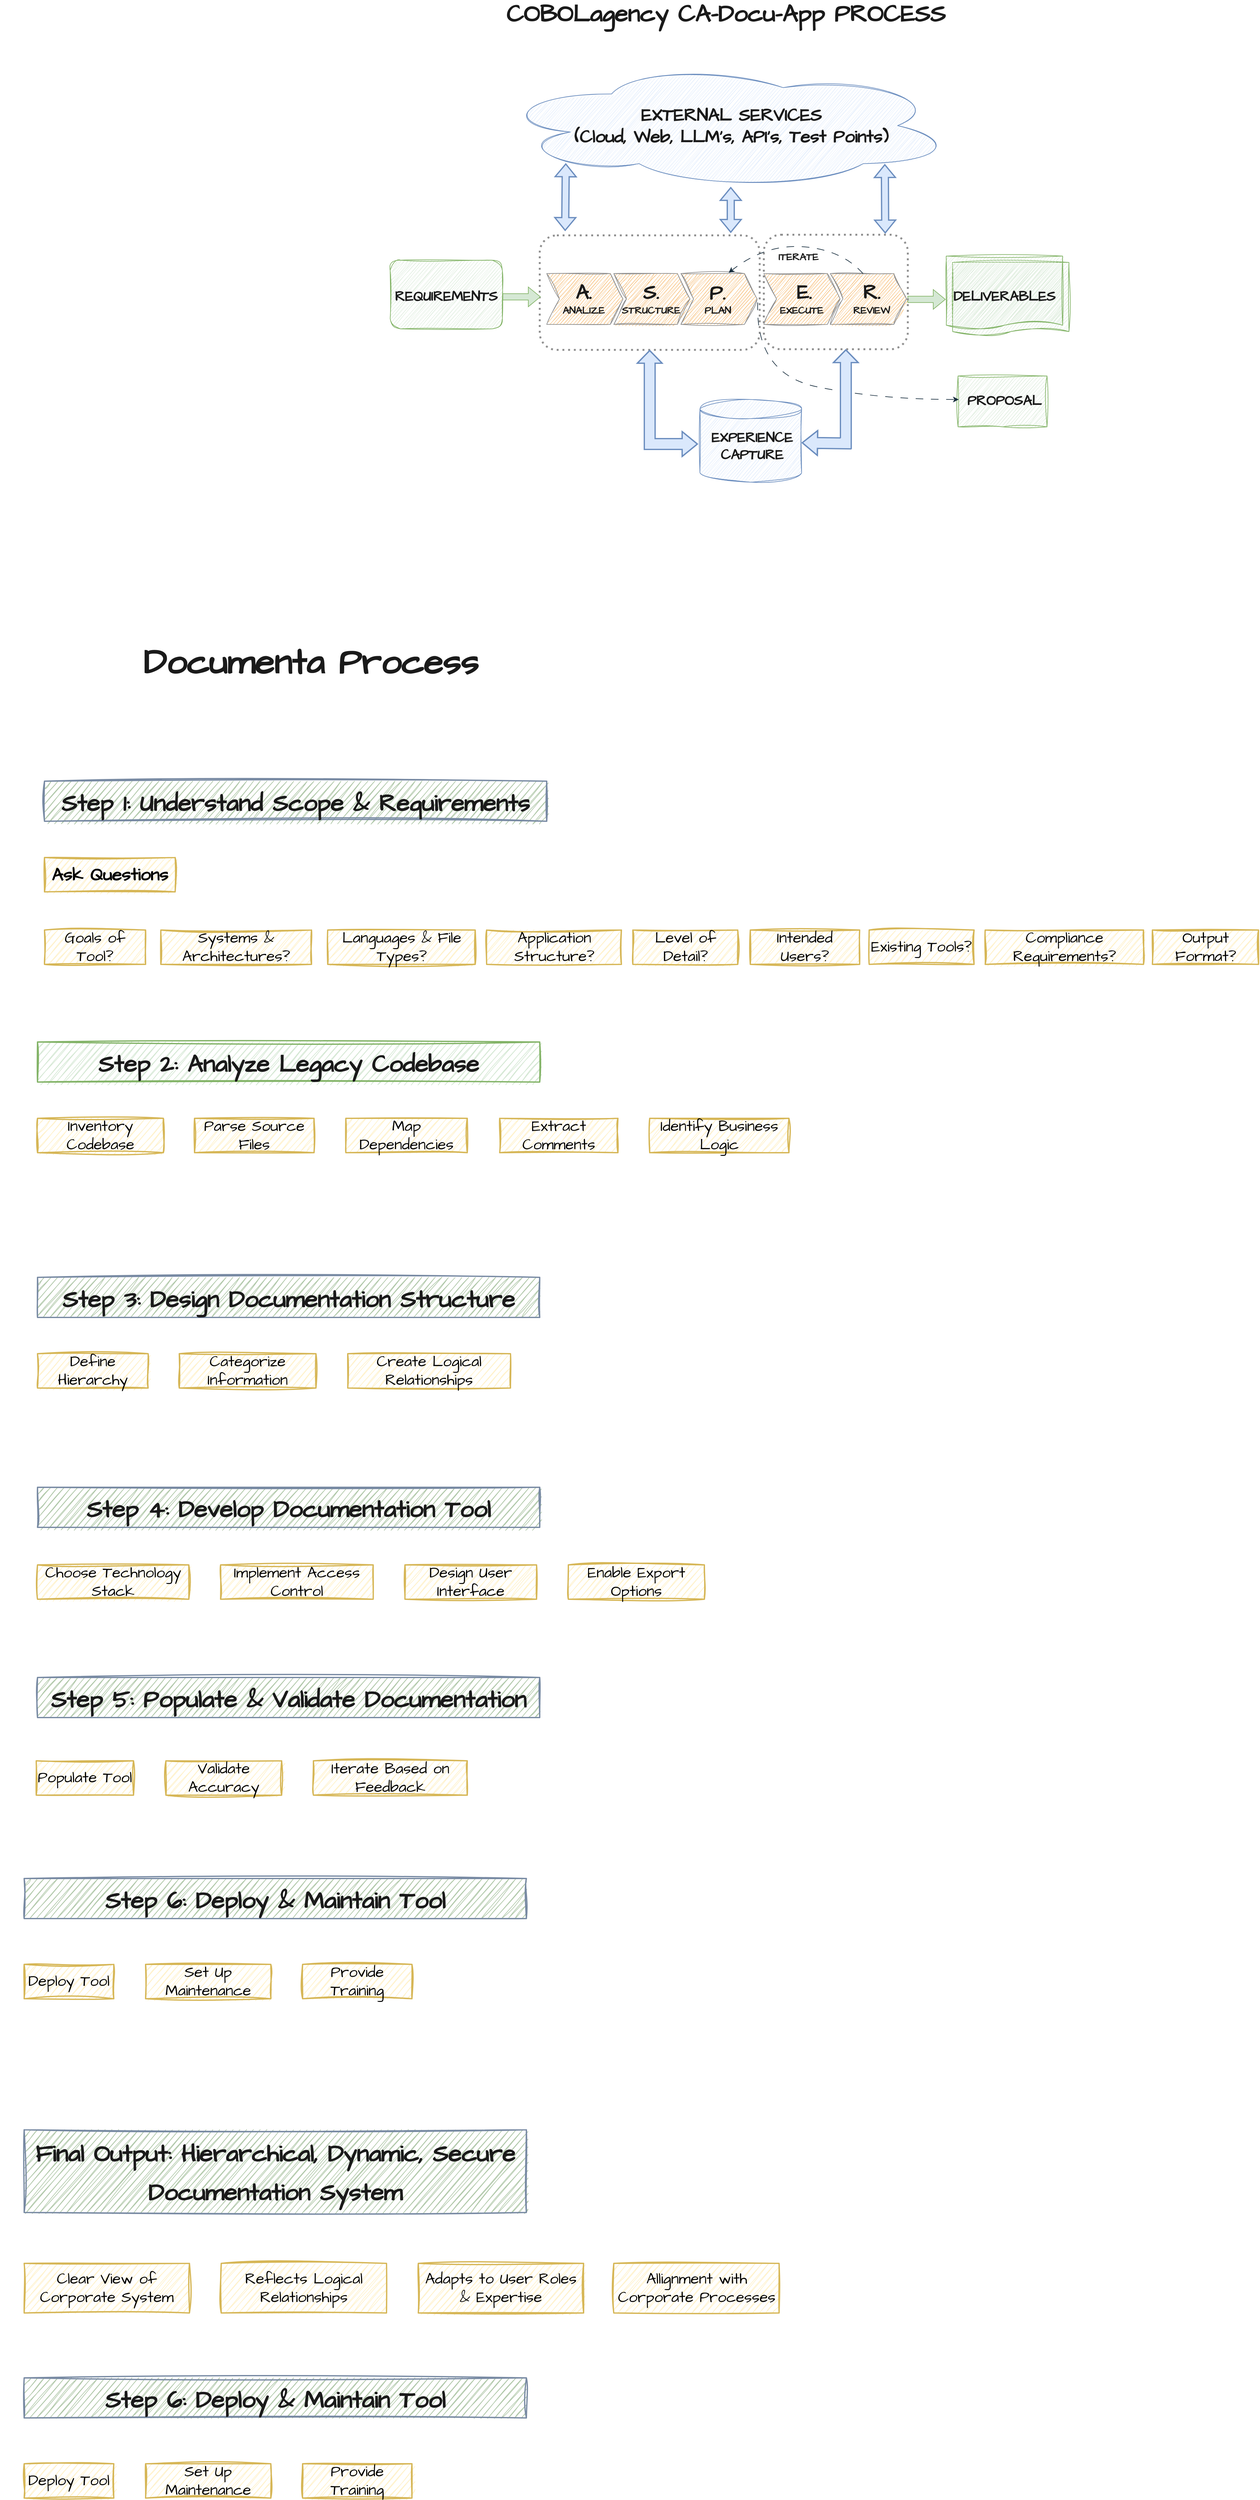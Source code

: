 <mxfile version="26.0.9">
  <diagram name="Page-1" id="4gMz28VXyQhYOVb2kIbp">
    <mxGraphModel dx="4440" dy="1936" grid="1" gridSize="10" guides="1" tooltips="1" connect="1" arrows="1" fold="1" page="1" pageScale="1" pageWidth="1100" pageHeight="850" math="0" shadow="0">
      <root>
        <mxCell id="0" />
        <mxCell id="1" parent="0" />
        <mxCell id="69B2gRSznvLA6FT3gJxz-20" value="&lt;h1&gt;&lt;br&gt;&lt;/h1&gt;" style="shape=document;whiteSpace=wrap;html=1;boundedLbl=1;size=0;labelBackgroundColor=none;fillColor=#d5e8d4;strokeColor=#82b366;sketch=1;jiggle=2;curveFitting=1;align=center;verticalAlign=middle;fontFamily=Helvetica;fontSize=12;" parent="1" vertex="1">
          <mxGeometry x="909" y="613" width="140" height="80" as="geometry" />
        </mxCell>
        <mxCell id="69B2gRSznvLA6FT3gJxz-4" value="" style="shape=step;perimeter=stepPerimeter;whiteSpace=wrap;html=1;fixedSize=1;sketch=1;jiggle=2;curveFitting=1;strokeColor=#909090;align=center;verticalAlign=middle;fontFamily=Helvetica;fontSize=12;fontColor=#1A1A1A;labelBackgroundColor=none;fillColor=#F5AB50;" parent="1" vertex="1">
          <mxGeometry x="262" y="452" width="120" height="80" as="geometry" />
        </mxCell>
        <mxCell id="69B2gRSznvLA6FT3gJxz-5" value="" style="shape=step;perimeter=stepPerimeter;whiteSpace=wrap;html=1;fixedSize=1;sketch=1;jiggle=2;curveFitting=1;strokeColor=#909090;align=center;verticalAlign=middle;fontFamily=Helvetica;fontSize=12;fontColor=#1A1A1A;labelBackgroundColor=none;fillColor=#F5AB50;" parent="1" vertex="1">
          <mxGeometry x="367.5" y="452" width="120" height="80" as="geometry" />
        </mxCell>
        <mxCell id="69B2gRSznvLA6FT3gJxz-6" value="" style="shape=step;perimeter=stepPerimeter;whiteSpace=wrap;html=1;fixedSize=1;sketch=1;jiggle=2;curveFitting=1;strokeColor=#909090;align=center;verticalAlign=middle;fontFamily=Helvetica;fontSize=12;fontColor=#1A1A1A;labelBackgroundColor=none;fillColor=#F5AB50;" parent="1" vertex="1">
          <mxGeometry x="603.5" y="452" width="120" height="80" as="geometry" />
        </mxCell>
        <mxCell id="69B2gRSznvLA6FT3gJxz-7" value="" style="shape=step;perimeter=stepPerimeter;whiteSpace=wrap;html=1;fixedSize=1;sketch=1;jiggle=2;curveFitting=1;strokeColor=#909090;align=center;verticalAlign=middle;fontFamily=Helvetica;fontSize=12;fontColor=#1A1A1A;labelBackgroundColor=none;fillColor=#F5AB50;" parent="1" vertex="1">
          <mxGeometry x="473" y="452" width="120" height="80" as="geometry" />
        </mxCell>
        <mxCell id="69B2gRSznvLA6FT3gJxz-8" value="" style="shape=step;perimeter=stepPerimeter;whiteSpace=wrap;html=1;fixedSize=1;sketch=1;jiggle=2;curveFitting=1;strokeColor=#909090;align=center;verticalAlign=middle;fontFamily=Helvetica;fontSize=12;fontColor=#1A1A1A;labelBackgroundColor=none;fillColor=#F5AB50;" parent="1" vertex="1">
          <mxGeometry x="708" y="452" width="120" height="80" as="geometry" />
        </mxCell>
        <mxCell id="69B2gRSznvLA6FT3gJxz-1" value="" style="rounded=1;whiteSpace=wrap;html=1;sketch=1;jiggle=2;curveFitting=1;strokeColor=#82b366;align=center;verticalAlign=middle;fontFamily=Helvetica;fontSize=12;labelBackgroundColor=none;fillColor=#d5e8d4;" parent="1" vertex="1">
          <mxGeometry x="15.75" y="431" width="176.5" height="108" as="geometry" />
        </mxCell>
        <mxCell id="69B2gRSznvLA6FT3gJxz-2" value="" style="shape=cylinder3;whiteSpace=wrap;html=1;boundedLbl=1;backgroundOutline=1;size=15;strokeColor=#6c8ebf;align=center;verticalAlign=middle;fontFamily=Helvetica;fontSize=12;labelBackgroundColor=none;fillColor=#dae8fc;sketch=1;curveFitting=1;jiggle=2;" parent="1" vertex="1">
          <mxGeometry x="503" y="650" width="160" height="130" as="geometry" />
        </mxCell>
        <mxCell id="PB7MgOYjxUeBE9ouH02R-7" value="&lt;h1&gt;&lt;br&gt;&lt;/h1&gt;" style="shape=document;whiteSpace=wrap;html=1;boundedLbl=1;size=0.109;labelBackgroundColor=none;fillColor=#d5e8d4;strokeColor=#82b366;sketch=1;jiggle=2;curveFitting=1;align=center;verticalAlign=middle;fontFamily=Helvetica;fontSize=12;" parent="1" vertex="1">
          <mxGeometry x="900.5" y="434.5" width="183" height="115" as="geometry" />
        </mxCell>
        <mxCell id="I46w1pYErF1tp79w03PN-21" value="" style="rounded=1;whiteSpace=wrap;html=1;strokeWidth=3;dashed=1;dashPattern=1 2;glass=1;labelBackgroundColor=none;fillColor=none;strokeColor=#909090;fontColor=#1A1A1A;" parent="1" vertex="1">
          <mxGeometry x="251" y="392" width="346" height="180" as="geometry" />
        </mxCell>
        <mxCell id="I46w1pYErF1tp79w03PN-8" value="&lt;h1&gt;&lt;br&gt;&lt;/h1&gt;" style="shape=document;whiteSpace=wrap;html=1;boundedLbl=1;size=0.109;labelBackgroundColor=none;fillColor=#d5e8d4;strokeColor=#82b366;sketch=1;jiggle=2;curveFitting=1;align=center;verticalAlign=middle;fontFamily=Helvetica;fontSize=12;" parent="1" vertex="1">
          <mxGeometry x="890.5" y="424.5" width="183" height="115" as="geometry" />
        </mxCell>
        <mxCell id="I46w1pYErF1tp79w03PN-9" value="&lt;h1&gt;&lt;br&gt;&lt;/h1&gt;" style="ellipse;shape=cloud;whiteSpace=wrap;html=1;align=center;labelBackgroundColor=none;fillColor=#dae8fc;strokeColor=#6c8ebf;sketch=1;curveFitting=1;jiggle=2;fillStyle=hachure;" parent="1" vertex="1">
          <mxGeometry x="184" y="120" width="720" height="199" as="geometry" />
        </mxCell>
        <mxCell id="I46w1pYErF1tp79w03PN-22" value="" style="shape=flexArrow;endArrow=classic;startArrow=classic;html=1;rounded=0;labelBackgroundColor=none;fontColor=default;fillStyle=solid;strokeColor=#6c8ebf;entryX=0.15;entryY=0.798;entryDx=0;entryDy=0;entryPerimeter=0;strokeWidth=2;fillColor=#dae8fc;" parent="1" target="I46w1pYErF1tp79w03PN-9" edge="1">
          <mxGeometry width="100" height="100" relative="1" as="geometry">
            <mxPoint x="291" y="385" as="sourcePoint" />
            <mxPoint x="296.5" y="313" as="targetPoint" />
          </mxGeometry>
        </mxCell>
        <mxCell id="I46w1pYErF1tp79w03PN-23" value="" style="shape=flexArrow;endArrow=classic;startArrow=classic;html=1;rounded=0;labelBackgroundColor=none;fontColor=default;fillStyle=solid;strokeColor=#6c8ebf;entryX=0.847;entryY=0.804;entryDx=0;entryDy=0;entryPerimeter=0;strokeWidth=2;fillColor=#dae8fc;" parent="1" target="I46w1pYErF1tp79w03PN-9" edge="1">
          <mxGeometry width="100" height="100" relative="1" as="geometry">
            <mxPoint x="794.5" y="389" as="sourcePoint" />
            <mxPoint x="794.5" y="317" as="targetPoint" />
          </mxGeometry>
        </mxCell>
        <mxCell id="I46w1pYErF1tp79w03PN-24" value="" style="shape=flexArrow;endArrow=classic;startArrow=classic;html=1;rounded=0;labelBackgroundColor=none;fontColor=default;fillStyle=solid;strokeColor=#6c8ebf;strokeWidth=2;fillColor=#dae8fc;" parent="1" edge="1">
          <mxGeometry width="100" height="100" relative="1" as="geometry">
            <mxPoint x="551.5" y="388" as="sourcePoint" />
            <mxPoint x="551.5" y="316" as="targetPoint" />
          </mxGeometry>
        </mxCell>
        <mxCell id="I46w1pYErF1tp79w03PN-28" value="" style="curved=1;endArrow=classic;html=1;rounded=0;hachureGap=4;fontFamily=Architects Daughter;fontSource=https%3A%2F%2Ffonts.googleapis.com%2Fcss%3Ffamily%3DArchitects%2BDaughter;entryX=0.572;entryY=-0.014;entryDx=0;entryDy=0;entryPerimeter=0;dashed=1;dashPattern=12 12;labelBackgroundColor=none;fontColor=default;strokeColor=#182E3E;" parent="1" edge="1">
          <mxGeometry width="50" height="50" relative="1" as="geometry">
            <mxPoint x="759.5" y="452" as="sourcePoint" />
            <mxPoint x="548.14" y="450.88" as="targetPoint" />
            <Array as="points">
              <mxPoint x="726.5" y="415" />
              <mxPoint x="606.5" y="405" />
            </Array>
          </mxGeometry>
        </mxCell>
        <mxCell id="I46w1pYErF1tp79w03PN-29" value="&lt;b&gt;&lt;font style=&quot;font-size: 16px;&quot;&gt;ITERATE&lt;/font&gt;&lt;/b&gt;" style="text;html=1;align=center;verticalAlign=middle;whiteSpace=wrap;rounded=0;fontFamily=Architects Daughter;fontSource=https%3A%2F%2Ffonts.googleapis.com%2Fcss%3Ffamily%3DArchitects%2BDaughter;labelBackgroundColor=none;fontColor=#1A1A1A;" parent="1" vertex="1">
          <mxGeometry x="627.5" y="411" width="60" height="30" as="geometry" />
        </mxCell>
        <mxCell id="I46w1pYErF1tp79w03PN-30" value="&lt;div style=&quot;font-size: 28px;&quot;&gt;&lt;font style=&quot;font-size: 28px;&quot;&gt;&lt;b style=&quot;&quot;&gt;EXTERNAL SERVICES&lt;/b&gt;&lt;/font&gt;&lt;/div&gt;&lt;div style=&quot;font-size: 28px;&quot;&gt;&lt;font style=&quot;font-size: 28px;&quot;&gt;&lt;b style=&quot;&quot;&gt;(Cloud, Web, LLM&#39;s, API&#39;s, Test Points)&lt;/b&gt;&lt;/font&gt;&lt;/div&gt;" style="text;html=1;align=center;verticalAlign=middle;whiteSpace=wrap;rounded=0;fontFamily=Architects Daughter;fontSource=https%3A%2F%2Ffonts.googleapis.com%2Fcss%3Ffamily%3DArchitects%2BDaughter;labelBackgroundColor=none;fontColor=#1A1A1A;" parent="1" vertex="1">
          <mxGeometry x="294" y="204.5" width="516.5" height="30" as="geometry" />
        </mxCell>
        <mxCell id="I46w1pYErF1tp79w03PN-31" value="&lt;div style=&quot;&quot;&gt;&lt;div style=&quot;&quot;&gt;&lt;b style=&quot;&quot;&gt;&lt;font style=&quot;font-size: 38px;&quot;&gt;COBOLagency CA-Docu-App PROCESS&lt;/font&gt;&lt;/b&gt;&lt;/div&gt;&lt;/div&gt;" style="text;html=1;align=center;verticalAlign=middle;whiteSpace=wrap;rounded=0;fontFamily=Architects Daughter;fontSource=https%3A%2F%2Ffonts.googleapis.com%2Fcss%3Ffamily%3DArchitects%2BDaughter;labelBackgroundColor=none;fontColor=#1A1A1A;" parent="1" vertex="1">
          <mxGeometry x="114" y="30" width="860" height="30" as="geometry" />
        </mxCell>
        <mxCell id="I46w1pYErF1tp79w03PN-32" value="&lt;div style=&quot;&quot;&gt;&lt;span style=&quot;font-size: 22px;&quot;&gt;&lt;b&gt;EXPERIENCE&lt;br&gt;CAPTURE&lt;/b&gt;&lt;/span&gt;&lt;br&gt;&lt;/div&gt;" style="text;html=1;align=center;verticalAlign=middle;whiteSpace=wrap;rounded=0;fontFamily=Architects Daughter;fontSource=https%3A%2F%2Ffonts.googleapis.com%2Fcss%3Ffamily%3DArchitects%2BDaughter;labelBackgroundColor=none;fontColor=#1A1A1A;" parent="1" vertex="1">
          <mxGeometry x="485" y="693.5" width="200" height="60" as="geometry" />
        </mxCell>
        <mxCell id="I46w1pYErF1tp79w03PN-33" value="&lt;div style=&quot;&quot;&gt;&lt;span style=&quot;font-size: 22px;&quot;&gt;&lt;b&gt;REQUIREMENTS&lt;/b&gt;&lt;/span&gt;&lt;br&gt;&lt;/div&gt;" style="text;html=1;align=center;verticalAlign=middle;whiteSpace=wrap;rounded=0;fontFamily=Architects Daughter;fontSource=https%3A%2F%2Ffonts.googleapis.com%2Fcss%3Ffamily%3DArchitects%2BDaughter;labelBackgroundColor=none;fontColor=#1A1A1A;" parent="1" vertex="1">
          <mxGeometry x="4" y="459" width="200" height="60" as="geometry" />
        </mxCell>
        <mxCell id="I46w1pYErF1tp79w03PN-35" value="&lt;div style=&quot;&quot;&gt;&lt;b style=&quot;&quot;&gt;&lt;font style=&quot;font-size: 32px;&quot;&gt;A.&lt;/font&gt;&lt;/b&gt;&lt;br&gt;&lt;/div&gt;" style="text;html=1;align=center;verticalAlign=middle;whiteSpace=wrap;rounded=0;fontFamily=Architects Daughter;fontSource=https%3A%2F%2Ffonts.googleapis.com%2Fcss%3Ffamily%3DArchitects%2BDaughter;labelBackgroundColor=none;fontColor=#1A1A1A;" parent="1" vertex="1">
          <mxGeometry x="304.5" y="453" width="30" height="60" as="geometry" />
        </mxCell>
        <mxCell id="I46w1pYErF1tp79w03PN-37" value="&lt;div style=&quot;&quot;&gt;&lt;b style=&quot;&quot;&gt;&lt;font style=&quot;font-size: 32px;&quot;&gt;S.&lt;/font&gt;&lt;/b&gt;&lt;br&gt;&lt;/div&gt;" style="text;html=1;align=center;verticalAlign=middle;whiteSpace=wrap;rounded=0;fontFamily=Architects Daughter;fontSource=https%3A%2F%2Ffonts.googleapis.com%2Fcss%3Ffamily%3DArchitects%2BDaughter;labelBackgroundColor=none;fontColor=#1A1A1A;" parent="1" vertex="1">
          <mxGeometry x="410.5" y="453" width="30" height="60" as="geometry" />
        </mxCell>
        <mxCell id="I46w1pYErF1tp79w03PN-38" value="&lt;div style=&quot;&quot;&gt;&lt;b style=&quot;&quot;&gt;&lt;font style=&quot;font-size: 32px;&quot;&gt;P.&lt;/font&gt;&lt;/b&gt;&lt;br&gt;&lt;/div&gt;" style="text;html=1;align=center;verticalAlign=middle;whiteSpace=wrap;rounded=0;fontFamily=Architects Daughter;fontSource=https%3A%2F%2Ffonts.googleapis.com%2Fcss%3Ffamily%3DArchitects%2BDaughter;labelBackgroundColor=none;fontColor=#1A1A1A;" parent="1" vertex="1">
          <mxGeometry x="515" y="453" width="30.5" height="61" as="geometry" />
        </mxCell>
        <mxCell id="I46w1pYErF1tp79w03PN-39" value="&lt;div style=&quot;&quot;&gt;&lt;b style=&quot;&quot;&gt;&lt;font style=&quot;font-size: 32px;&quot;&gt;E.&lt;/font&gt;&lt;/b&gt;&lt;br&gt;&lt;/div&gt;" style="text;html=1;align=center;verticalAlign=middle;whiteSpace=wrap;rounded=0;fontFamily=Architects Daughter;fontSource=https%3A%2F%2Ffonts.googleapis.com%2Fcss%3Ffamily%3DArchitects%2BDaughter;labelBackgroundColor=none;fontColor=#1A1A1A;" parent="1" vertex="1">
          <mxGeometry x="651.5" y="453" width="30" height="60" as="geometry" />
        </mxCell>
        <mxCell id="I46w1pYErF1tp79w03PN-40" value="&lt;div style=&quot;&quot;&gt;&lt;b style=&quot;&quot;&gt;&lt;font style=&quot;font-size: 32px;&quot;&gt;R.&lt;/font&gt;&lt;/b&gt;&lt;br&gt;&lt;/div&gt;" style="text;html=1;align=center;verticalAlign=middle;whiteSpace=wrap;rounded=0;fontFamily=Architects Daughter;fontSource=https%3A%2F%2Ffonts.googleapis.com%2Fcss%3Ffamily%3DArchitects%2BDaughter;labelBackgroundColor=none;fontColor=#1A1A1A;" parent="1" vertex="1">
          <mxGeometry x="757.5" y="453" width="30" height="60" as="geometry" />
        </mxCell>
        <mxCell id="I46w1pYErF1tp79w03PN-41" value="&lt;b&gt;&lt;font style=&quot;font-size: 16px;&quot;&gt;ANALIZE&lt;/font&gt;&lt;/b&gt;" style="text;html=1;align=center;verticalAlign=middle;whiteSpace=wrap;rounded=0;fontFamily=Architects Daughter;fontSource=https%3A%2F%2Ffonts.googleapis.com%2Fcss%3Ffamily%3DArchitects%2BDaughter;fontSize=14;labelBackgroundColor=none;fontColor=#1A1A1A;" parent="1" vertex="1">
          <mxGeometry x="289.5" y="495" width="60" height="30" as="geometry" />
        </mxCell>
        <mxCell id="I46w1pYErF1tp79w03PN-42" value="&lt;b&gt;&lt;font style=&quot;font-size: 16px;&quot;&gt;STRUCTURE&lt;/font&gt;&lt;/b&gt;" style="text;html=1;align=center;verticalAlign=middle;whiteSpace=wrap;rounded=0;fontFamily=Architects Daughter;fontSource=https%3A%2F%2Ffonts.googleapis.com%2Fcss%3Ffamily%3DArchitects%2BDaughter;fontSize=14;labelBackgroundColor=none;fontColor=#1A1A1A;" parent="1" vertex="1">
          <mxGeometry x="395.5" y="495" width="60" height="30" as="geometry" />
        </mxCell>
        <mxCell id="I46w1pYErF1tp79w03PN-43" value="&lt;b&gt;&lt;font style=&quot;font-size: 16px;&quot;&gt;EXECUTE&lt;/font&gt;&lt;/b&gt;" style="text;html=1;align=center;verticalAlign=middle;whiteSpace=wrap;rounded=0;fontFamily=Architects Daughter;fontSource=https%3A%2F%2Ffonts.googleapis.com%2Fcss%3Ffamily%3DArchitects%2BDaughter;fontSize=14;labelBackgroundColor=none;fontColor=#1A1A1A;" parent="1" vertex="1">
          <mxGeometry x="632.5" y="495" width="60" height="30" as="geometry" />
        </mxCell>
        <mxCell id="I46w1pYErF1tp79w03PN-44" value="&lt;b&gt;&lt;font style=&quot;font-size: 16px;&quot;&gt;PLAN&lt;/font&gt;&lt;/b&gt;" style="text;html=1;align=center;verticalAlign=middle;whiteSpace=wrap;rounded=0;fontFamily=Architects Daughter;fontSource=https%3A%2F%2Ffonts.googleapis.com%2Fcss%3Ffamily%3DArchitects%2BDaughter;fontSize=14;labelBackgroundColor=none;fontColor=#1A1A1A;" parent="1" vertex="1">
          <mxGeometry x="500.5" y="495" width="60" height="30" as="geometry" />
        </mxCell>
        <mxCell id="I46w1pYErF1tp79w03PN-45" value="&lt;b&gt;&lt;font style=&quot;font-size: 16px;&quot;&gt;REVIEW&lt;/font&gt;&lt;/b&gt;" style="text;html=1;align=center;verticalAlign=middle;whiteSpace=wrap;rounded=0;fontFamily=Architects Daughter;fontSource=https%3A%2F%2Ffonts.googleapis.com%2Fcss%3Ffamily%3DArchitects%2BDaughter;fontSize=14;labelBackgroundColor=none;fontColor=#1A1A1A;" parent="1" vertex="1">
          <mxGeometry x="742.5" y="495" width="60" height="30" as="geometry" />
        </mxCell>
        <mxCell id="PB7MgOYjxUeBE9ouH02R-3" value="" style="shape=flexArrow;endArrow=classic;html=1;rounded=0;hachureGap=4;fontFamily=Architects Daughter;fontSource=https%3A%2F%2Ffonts.googleapis.com%2Fcss%3Ffamily%3DArchitects%2BDaughter;labelBackgroundColor=none;fontColor=default;fillStyle=solid;strokeColor=#82b366;fillColor=#d5e8d4;" parent="1" edge="1">
          <mxGeometry width="50" height="50" relative="1" as="geometry">
            <mxPoint x="829.5" y="492.66" as="sourcePoint" />
            <mxPoint x="889.5" y="492.66" as="targetPoint" />
          </mxGeometry>
        </mxCell>
        <mxCell id="PB7MgOYjxUeBE9ouH02R-6" value="" style="shape=flexArrow;endArrow=classic;html=1;rounded=0;hachureGap=4;fontFamily=Architects Daughter;fontSource=https%3A%2F%2Ffonts.googleapis.com%2Fcss%3Ffamily%3DArchitects%2BDaughter;labelBackgroundColor=none;fontColor=default;fillStyle=solid;strokeColor=#82b366;fillColor=#d5e8d4;" parent="1" edge="1">
          <mxGeometry width="50" height="50" relative="1" as="geometry">
            <mxPoint x="192.5" y="488.66" as="sourcePoint" />
            <mxPoint x="252.5" y="488.66" as="targetPoint" />
          </mxGeometry>
        </mxCell>
        <mxCell id="I46w1pYErF1tp79w03PN-34" value="&lt;div style=&quot;&quot;&gt;&lt;span style=&quot;font-size: 22px;&quot;&gt;&lt;b&gt;DELIVERABLES&lt;/b&gt;&lt;/span&gt;&lt;br&gt;&lt;/div&gt;" style="text;html=1;align=center;verticalAlign=middle;whiteSpace=wrap;rounded=0;fontFamily=Architects Daughter;fontSource=https%3A%2F%2Ffonts.googleapis.com%2Fcss%3Ffamily%3DArchitects%2BDaughter;labelBackgroundColor=none;fontColor=#1A1A1A;" parent="1" vertex="1">
          <mxGeometry x="881.5" y="459" width="200" height="60" as="geometry" />
        </mxCell>
        <mxCell id="69B2gRSznvLA6FT3gJxz-19" value="&lt;div style=&quot;&quot;&gt;&lt;span style=&quot;font-size: 22px;&quot;&gt;&lt;b&gt;PROPOSAL&lt;/b&gt;&lt;/span&gt;&lt;br&gt;&lt;/div&gt;" style="text;html=1;align=center;verticalAlign=middle;whiteSpace=wrap;rounded=0;fontFamily=Architects Daughter;fontSource=https%3A%2F%2Ffonts.googleapis.com%2Fcss%3Ffamily%3DArchitects%2BDaughter;labelBackgroundColor=none;fontColor=#1A1A1A;" parent="1" vertex="1">
          <mxGeometry x="881.5" y="623" width="200" height="60" as="geometry" />
        </mxCell>
        <mxCell id="69B2gRSznvLA6FT3gJxz-21" value="" style="curved=1;endArrow=classic;html=1;rounded=0;strokeColor=#182E3E;fontFamily=Helvetica;fontSize=12;fontColor=#1A1A1A;labelBackgroundColor=none;exitX=0.991;exitY=0.586;exitDx=0;exitDy=0;exitPerimeter=0;entryX=0.143;entryY=0.45;entryDx=0;entryDy=0;entryPerimeter=0;dashed=1;dashPattern=12 12;" parent="1" source="I46w1pYErF1tp79w03PN-21" target="69B2gRSznvLA6FT3gJxz-19" edge="1">
          <mxGeometry width="50" height="50" relative="1" as="geometry">
            <mxPoint x="859" y="730" as="sourcePoint" />
            <mxPoint x="900" y="680" as="targetPoint" />
            <Array as="points">
              <mxPoint x="590" y="610" />
              <mxPoint x="784" y="650" />
            </Array>
          </mxGeometry>
        </mxCell>
        <mxCell id="69B2gRSznvLA6FT3gJxz-22" value="" style="rounded=1;whiteSpace=wrap;html=1;strokeWidth=3;dashed=1;dashPattern=1 2;glass=1;labelBackgroundColor=none;fillColor=none;strokeColor=#909090;fontColor=#1A1A1A;" parent="1" vertex="1">
          <mxGeometry x="603.5" y="391" width="226.5" height="180" as="geometry" />
        </mxCell>
        <mxCell id="69B2gRSznvLA6FT3gJxz-26" value="" style="shape=flexArrow;endArrow=classic;startArrow=classic;html=1;rounded=0;strokeColor=#6c8ebf;fontFamily=Helvetica;fontSize=12;fontColor=#1A1A1A;labelBackgroundColor=none;entryX=0.5;entryY=1;entryDx=0;entryDy=0;width=16;startSize=7.326;strokeWidth=2;fillColor=#dae8fc;" parent="1" target="I46w1pYErF1tp79w03PN-21" edge="1">
          <mxGeometry width="100" height="100" relative="1" as="geometry">
            <mxPoint x="500" y="720" as="sourcePoint" />
            <mxPoint x="440.5" y="608.41" as="targetPoint" />
            <Array as="points">
              <mxPoint x="424" y="720" />
            </Array>
          </mxGeometry>
        </mxCell>
        <mxCell id="69B2gRSznvLA6FT3gJxz-27" value="" style="shape=flexArrow;endArrow=classic;startArrow=classic;html=1;rounded=0;strokeColor=#6c8ebf;fontFamily=Helvetica;fontSize=12;fontColor=#1A1A1A;labelBackgroundColor=none;entryX=0.5;entryY=1;entryDx=0;entryDy=0;width=16;startSize=7.326;strokeWidth=2;fillColor=#dae8fc;" parent="1" edge="1">
          <mxGeometry width="100" height="100" relative="1" as="geometry">
            <mxPoint x="663" y="718" as="sourcePoint" />
            <mxPoint x="732.5" y="571" as="targetPoint" />
            <Array as="points">
              <mxPoint x="732.5" y="719" />
            </Array>
          </mxGeometry>
        </mxCell>
        <mxCell id="IQ6ZXslncZgpIOV0eOxL-2" value="&lt;h1 style=&quot;color: rgb(26, 26, 26);&quot;&gt;&lt;font face=&quot;Architects Daughter&quot; color=&quot;#1a1a1a&quot;&gt;&lt;span style=&quot;font-size: 38px;&quot;&gt;Step 1: Understand Scope &amp;amp; Requirements&lt;/span&gt;&lt;/font&gt;&lt;br&gt;&lt;/h1&gt;" style="rounded=0;whiteSpace=wrap;arcSize=50;strokeWidth=2;sketch=1;curveFitting=1;jiggle=2;fillColor=#B2C9AB;strokeColor=#788AA3;labelBackgroundColor=none;fontColor=#46495D;fontSize=24;html=1;" parent="1" vertex="1">
          <mxGeometry x="-528" y="1250" width="790" height="63" as="geometry" />
        </mxCell>
        <mxCell id="IQ6ZXslncZgpIOV0eOxL-14" value="Inventory Codebase" style="whiteSpace=wrap;strokeWidth=2;rounded=0;labelBackgroundColor=none;sketch=1;curveFitting=1;jiggle=2;fillColor=#fff2cc;strokeColor=#d6b656;fontSize=24;fontFamily=Architects Daughter;fontSource=https%3A%2F%2Ffonts.googleapis.com%2Fcss%3Ffamily%3DArchitects%2BDaughter;" parent="1" vertex="1">
          <mxGeometry x="-539" y="1780" width="198" height="54" as="geometry" />
        </mxCell>
        <mxCell id="IQ6ZXslncZgpIOV0eOxL-15" value="Parse Source Files" style="whiteSpace=wrap;strokeWidth=2;rounded=0;labelBackgroundColor=none;sketch=1;curveFitting=1;jiggle=2;fillColor=#fff2cc;strokeColor=#d6b656;fontSize=24;fontFamily=Architects Daughter;fontSource=https%3A%2F%2Ffonts.googleapis.com%2Fcss%3Ffamily%3DArchitects%2BDaughter;" parent="1" vertex="1">
          <mxGeometry x="-292" y="1780" width="188" height="54" as="geometry" />
        </mxCell>
        <mxCell id="IQ6ZXslncZgpIOV0eOxL-16" value="Map Dependencies" style="whiteSpace=wrap;strokeWidth=2;rounded=0;labelBackgroundColor=none;sketch=1;curveFitting=1;jiggle=2;fillColor=#fff2cc;strokeColor=#d6b656;fontSize=24;fontFamily=Architects Daughter;fontSource=https%3A%2F%2Ffonts.googleapis.com%2Fcss%3Ffamily%3DArchitects%2BDaughter;" parent="1" vertex="1">
          <mxGeometry x="-54" y="1780" width="191" height="54" as="geometry" />
        </mxCell>
        <mxCell id="IQ6ZXslncZgpIOV0eOxL-17" value="Extract Comments" style="whiteSpace=wrap;strokeWidth=2;rounded=0;labelBackgroundColor=none;sketch=1;curveFitting=1;jiggle=2;fillColor=#fff2cc;strokeColor=#d6b656;fontSize=24;fontFamily=Architects Daughter;fontSource=https%3A%2F%2Ffonts.googleapis.com%2Fcss%3Ffamily%3DArchitects%2BDaughter;" parent="1" vertex="1">
          <mxGeometry x="188" y="1780" width="186" height="54" as="geometry" />
        </mxCell>
        <mxCell id="IQ6ZXslncZgpIOV0eOxL-18" value="Identify Business Logic" style="whiteSpace=wrap;strokeWidth=2;rounded=0;labelBackgroundColor=none;sketch=1;curveFitting=1;jiggle=2;fillColor=#fff2cc;strokeColor=#d6b656;fontSize=24;fontFamily=Architects Daughter;fontSource=https%3A%2F%2Ffonts.googleapis.com%2Fcss%3Ffamily%3DArchitects%2BDaughter;" parent="1" vertex="1">
          <mxGeometry x="424" y="1780" width="219" height="54" as="geometry" />
        </mxCell>
        <mxCell id="IQ6ZXslncZgpIOV0eOxL-19" value="Define Hierarchy" style="whiteSpace=wrap;strokeWidth=2;rounded=0;labelBackgroundColor=none;sketch=1;curveFitting=1;jiggle=2;fillColor=#fff2cc;strokeColor=#d6b656;fontSize=24;fontFamily=Architects Daughter;fontSource=https%3A%2F%2Ffonts.googleapis.com%2Fcss%3Ffamily%3DArchitects%2BDaughter;" parent="1" vertex="1">
          <mxGeometry x="-539" y="2150" width="174" height="54" as="geometry" />
        </mxCell>
        <mxCell id="IQ6ZXslncZgpIOV0eOxL-20" value="Categorize Information" style="whiteSpace=wrap;strokeWidth=2;rounded=0;labelBackgroundColor=none;sketch=1;curveFitting=1;jiggle=2;fillColor=#fff2cc;strokeColor=#d6b656;fontSize=24;fontFamily=Architects Daughter;fontSource=https%3A%2F%2Ffonts.googleapis.com%2Fcss%3Ffamily%3DArchitects%2BDaughter;" parent="1" vertex="1">
          <mxGeometry x="-316" y="2150" width="215" height="54" as="geometry" />
        </mxCell>
        <mxCell id="IQ6ZXslncZgpIOV0eOxL-21" value="Create Logical Relationships" style="whiteSpace=wrap;strokeWidth=2;rounded=0;labelBackgroundColor=none;sketch=1;curveFitting=1;jiggle=2;fillColor=#fff2cc;strokeColor=#d6b656;fontSize=24;fontFamily=Architects Daughter;fontSource=https%3A%2F%2Ffonts.googleapis.com%2Fcss%3Ffamily%3DArchitects%2BDaughter;" parent="1" vertex="1">
          <mxGeometry x="-51" y="2150" width="256" height="54" as="geometry" />
        </mxCell>
        <mxCell id="IQ6ZXslncZgpIOV0eOxL-22" value="Choose Technology Stack" style="whiteSpace=wrap;strokeWidth=2;rounded=0;labelBackgroundColor=none;sketch=1;curveFitting=1;jiggle=2;fillColor=#fff2cc;strokeColor=#d6b656;fontSize=24;fontFamily=Architects Daughter;fontSource=https%3A%2F%2Ffonts.googleapis.com%2Fcss%3Ffamily%3DArchitects%2BDaughter;" parent="1" vertex="1">
          <mxGeometry x="-539" y="2482" width="238" height="54" as="geometry" />
        </mxCell>
        <mxCell id="IQ6ZXslncZgpIOV0eOxL-23" value="Implement Access Control" style="whiteSpace=wrap;strokeWidth=2;rounded=0;labelBackgroundColor=none;sketch=1;curveFitting=1;jiggle=2;fillColor=#fff2cc;strokeColor=#d6b656;fontSize=24;fontFamily=Architects Daughter;fontSource=https%3A%2F%2Ffonts.googleapis.com%2Fcss%3Ffamily%3DArchitects%2BDaughter;" parent="1" vertex="1">
          <mxGeometry x="-251" y="2482" width="240" height="54" as="geometry" />
        </mxCell>
        <mxCell id="IQ6ZXslncZgpIOV0eOxL-24" value="Design User Interface" style="whiteSpace=wrap;strokeWidth=2;rounded=0;labelBackgroundColor=none;sketch=1;curveFitting=1;jiggle=2;fillColor=#fff2cc;strokeColor=#d6b656;fontSize=24;fontFamily=Architects Daughter;fontSource=https%3A%2F%2Ffonts.googleapis.com%2Fcss%3Ffamily%3DArchitects%2BDaughter;" parent="1" vertex="1">
          <mxGeometry x="39" y="2482" width="207" height="54" as="geometry" />
        </mxCell>
        <mxCell id="IQ6ZXslncZgpIOV0eOxL-25" value="Enable Export Options" style="whiteSpace=wrap;strokeWidth=2;rounded=0;labelBackgroundColor=none;sketch=1;curveFitting=1;jiggle=2;fillColor=#fff2cc;strokeColor=#d6b656;fontSize=24;fontFamily=Architects Daughter;fontSource=https%3A%2F%2Ffonts.googleapis.com%2Fcss%3Ffamily%3DArchitects%2BDaughter;" parent="1" vertex="1">
          <mxGeometry x="296" y="2482" width="214" height="54" as="geometry" />
        </mxCell>
        <mxCell id="IQ6ZXslncZgpIOV0eOxL-26" value="Populate Tool" style="whiteSpace=wrap;strokeWidth=2;rounded=0;labelBackgroundColor=none;sketch=1;curveFitting=1;jiggle=2;fillColor=#fff2cc;strokeColor=#d6b656;fontSize=24;fontFamily=Architects Daughter;fontSource=https%3A%2F%2Ffonts.googleapis.com%2Fcss%3Ffamily%3DArchitects%2BDaughter;" parent="1" vertex="1">
          <mxGeometry x="-541" y="2790" width="153" height="54" as="geometry" />
        </mxCell>
        <mxCell id="IQ6ZXslncZgpIOV0eOxL-27" value="Validate Accuracy" style="whiteSpace=wrap;strokeWidth=2;rounded=0;labelBackgroundColor=none;sketch=1;curveFitting=1;jiggle=2;fillColor=#fff2cc;strokeColor=#d6b656;fontSize=24;fontFamily=Architects Daughter;fontSource=https%3A%2F%2Ffonts.googleapis.com%2Fcss%3Ffamily%3DArchitects%2BDaughter;" parent="1" vertex="1">
          <mxGeometry x="-337" y="2790" width="182" height="54" as="geometry" />
        </mxCell>
        <mxCell id="IQ6ZXslncZgpIOV0eOxL-28" value="Iterate Based on Feedback" style="whiteSpace=wrap;strokeWidth=2;rounded=0;labelBackgroundColor=none;sketch=1;curveFitting=1;jiggle=2;fillColor=#fff2cc;strokeColor=#d6b656;fontSize=24;fontFamily=Architects Daughter;fontSource=https%3A%2F%2Ffonts.googleapis.com%2Fcss%3Ffamily%3DArchitects%2BDaughter;" parent="1" vertex="1">
          <mxGeometry x="-105" y="2790" width="242" height="54" as="geometry" />
        </mxCell>
        <mxCell id="IQ6ZXslncZgpIOV0eOxL-29" value="Deploy Tool" style="whiteSpace=wrap;strokeWidth=2;rounded=0;labelBackgroundColor=none;sketch=1;curveFitting=1;jiggle=2;fillColor=#fff2cc;strokeColor=#d6b656;fontSize=24;fontFamily=Architects Daughter;fontSource=https%3A%2F%2Ffonts.googleapis.com%2Fcss%3Ffamily%3DArchitects%2BDaughter;" parent="1" vertex="1">
          <mxGeometry x="-560" y="3110" width="141" height="54" as="geometry" />
        </mxCell>
        <mxCell id="IQ6ZXslncZgpIOV0eOxL-30" value="Set Up Maintenance" style="whiteSpace=wrap;strokeWidth=2;rounded=0;labelBackgroundColor=none;sketch=1;curveFitting=1;jiggle=2;fillColor=#fff2cc;strokeColor=#d6b656;fontSize=24;fontFamily=Architects Daughter;fontSource=https%3A%2F%2Ffonts.googleapis.com%2Fcss%3Ffamily%3DArchitects%2BDaughter;" parent="1" vertex="1">
          <mxGeometry x="-369" y="3110" width="197" height="54" as="geometry" />
        </mxCell>
        <mxCell id="IQ6ZXslncZgpIOV0eOxL-31" value="Provide Training" style="whiteSpace=wrap;strokeWidth=2;rounded=0;labelBackgroundColor=none;sketch=1;curveFitting=1;jiggle=2;fillColor=#fff2cc;strokeColor=#d6b656;fontSize=24;fontFamily=Architects Daughter;fontSource=https%3A%2F%2Ffonts.googleapis.com%2Fcss%3Ffamily%3DArchitects%2BDaughter;" parent="1" vertex="1">
          <mxGeometry x="-122" y="3110" width="172" height="54" as="geometry" />
        </mxCell>
        <mxCell id="IQ6ZXslncZgpIOV0eOxL-33" value="Clear View of Corporate System" style="whiteSpace=wrap;strokeWidth=2;rounded=0;labelBackgroundColor=none;sketch=1;curveFitting=1;jiggle=2;fillColor=#fff2cc;strokeColor=#d6b656;fontSize=24;fontFamily=Architects Daughter;fontSource=https%3A%2F%2Ffonts.googleapis.com%2Fcss%3Ffamily%3DArchitects%2BDaughter;" parent="1" vertex="1">
          <mxGeometry x="-560" y="3580" width="260" height="78" as="geometry" />
        </mxCell>
        <mxCell id="IQ6ZXslncZgpIOV0eOxL-34" value="Reflects Logical Relationships" style="whiteSpace=wrap;strokeWidth=2;rounded=0;labelBackgroundColor=none;sketch=1;curveFitting=1;jiggle=2;fillColor=#fff2cc;strokeColor=#d6b656;fontSize=24;fontFamily=Architects Daughter;fontSource=https%3A%2F%2Ffonts.googleapis.com%2Fcss%3Ffamily%3DArchitects%2BDaughter;" parent="1" vertex="1">
          <mxGeometry x="-250" y="3580" width="260" height="78" as="geometry" />
        </mxCell>
        <mxCell id="IQ6ZXslncZgpIOV0eOxL-35" value="Adapts to User Roles &amp; Expertise" style="whiteSpace=wrap;strokeWidth=2;rounded=0;labelBackgroundColor=none;sketch=1;curveFitting=1;jiggle=2;fillColor=#fff2cc;strokeColor=#d6b656;fontSize=24;fontFamily=Architects Daughter;fontSource=https%3A%2F%2Ffonts.googleapis.com%2Fcss%3Ffamily%3DArchitects%2BDaughter;" parent="1" vertex="1">
          <mxGeometry x="60" y="3580" width="260" height="78" as="geometry" />
        </mxCell>
        <mxCell id="IQ6ZXslncZgpIOV0eOxL-79" value="" style="curved=1;startArrow=none;endArrow=block;exitX=0.5;exitY=1;entryX=0.5;entryY=0;rounded=0;labelBackgroundColor=none;fontColor=default;sketch=1;curveFitting=1;jiggle=2;fillColor=#fff2cc;strokeColor=#d6b656;" parent="1" edge="1">
          <mxGeometry relative="1" as="geometry">
            <Array as="points" />
            <mxPoint x="713" y="3523" as="targetPoint" />
          </mxGeometry>
        </mxCell>
        <mxCell id="IQ6ZXslncZgpIOV0eOxL-99" value="&lt;div&gt;&lt;h1&gt;&lt;b&gt;&lt;font&gt;Documenta Process&lt;/font&gt;&lt;/b&gt;&lt;/h1&gt;&lt;/div&gt;" style="text;html=1;align=center;verticalAlign=middle;whiteSpace=wrap;rounded=0;fontFamily=Architects Daughter;fontSource=https%3A%2F%2Ffonts.googleapis.com%2Fcss%3Ffamily%3DArchitects%2BDaughter;labelBackgroundColor=none;fontColor=#1A1A1A;fontSize=28;" parent="1" vertex="1">
          <mxGeometry x="-598" y="1050" width="978" height="30" as="geometry" />
        </mxCell>
        <mxCell id="IQ6ZXslncZgpIOV0eOxL-98" value="Ask Questions" style="whiteSpace=wrap;strokeWidth=2;sketch=1;curveFitting=1;jiggle=2;rounded=0;labelBackgroundColor=none;fontSize=28;fillColor=#fff2cc;strokeColor=#d6b656;fontStyle=1;fontFamily=Architects Daughter;fontSource=https%3A%2F%2Ffonts.googleapis.com%2Fcss%3Ffamily%3DArchitects%2BDaughter;" parent="1" vertex="1">
          <mxGeometry x="-528" y="1370" width="205.5" height="54" as="geometry" />
        </mxCell>
        <mxCell id="IQ6ZXslncZgpIOV0eOxL-100" value="&lt;h1 style=&quot;color: rgb(26, 26, 26);&quot;&gt;&lt;font face=&quot;Architects Daughter&quot; color=&quot;#1a1a1a&quot;&gt;&lt;span style=&quot;font-size: 38px;&quot;&gt;Step 2: Analyze Legacy Codebase&lt;/span&gt;&lt;/font&gt;&lt;br&gt;&lt;/h1&gt;" style="rounded=0;whiteSpace=wrap;arcSize=50;strokeWidth=2;sketch=1;curveFitting=1;jiggle=2;fillColor=#d5e8d4;strokeColor=#82b366;labelBackgroundColor=none;fontSize=24;html=1;" parent="1" vertex="1">
          <mxGeometry x="-539" y="1660" width="790" height="63" as="geometry" />
        </mxCell>
        <mxCell id="IQ6ZXslncZgpIOV0eOxL-101" value="&lt;h1 style=&quot;color: rgb(26, 26, 26);&quot;&gt;&lt;font face=&quot;Architects Daughter&quot; color=&quot;#1a1a1a&quot;&gt;&lt;span style=&quot;font-size: 38px;&quot;&gt;Step 3: Design Documentation Structure&lt;/span&gt;&lt;/font&gt;&lt;br&gt;&lt;/h1&gt;" style="rounded=0;whiteSpace=wrap;arcSize=50;strokeWidth=2;sketch=1;curveFitting=1;jiggle=2;fillColor=#B2C9AB;strokeColor=#788AA3;labelBackgroundColor=none;fontColor=#46495D;fontSize=24;html=1;" parent="1" vertex="1">
          <mxGeometry x="-539" y="2030" width="790" height="63" as="geometry" />
        </mxCell>
        <mxCell id="IQ6ZXslncZgpIOV0eOxL-102" value="&lt;h1 style=&quot;color: rgb(26, 26, 26);&quot;&gt;&lt;font face=&quot;Architects Daughter&quot; color=&quot;#1a1a1a&quot;&gt;&lt;span style=&quot;font-size: 38px;&quot;&gt;Step 4: Develop Documentation Tool&lt;/span&gt;&lt;/font&gt;&lt;br&gt;&lt;/h1&gt;" style="rounded=0;whiteSpace=wrap;arcSize=50;strokeWidth=2;sketch=1;curveFitting=1;jiggle=2;fillColor=#B2C9AB;strokeColor=#788AA3;labelBackgroundColor=none;fontColor=#46495D;fontSize=24;html=1;" parent="1" vertex="1">
          <mxGeometry x="-539" y="2360" width="790" height="63" as="geometry" />
        </mxCell>
        <mxCell id="IQ6ZXslncZgpIOV0eOxL-103" value="&lt;h1 style=&quot;color: rgb(26, 26, 26);&quot;&gt;&lt;font face=&quot;Architects Daughter&quot; color=&quot;#1a1a1a&quot;&gt;&lt;span style=&quot;font-size: 38px;&quot;&gt;Step 5: Populate &amp;amp; Validate Documentation&lt;/span&gt;&lt;/font&gt;&lt;br&gt;&lt;/h1&gt;" style="rounded=0;whiteSpace=wrap;arcSize=50;strokeWidth=2;sketch=1;curveFitting=1;jiggle=2;fillColor=#B2C9AB;strokeColor=#788AA3;labelBackgroundColor=none;fontColor=#46495D;fontSize=24;html=1;" parent="1" vertex="1">
          <mxGeometry x="-539" y="2659" width="790" height="63" as="geometry" />
        </mxCell>
        <mxCell id="IQ6ZXslncZgpIOV0eOxL-104" value="&lt;h1 style=&quot;color: rgb(26, 26, 26);&quot;&gt;&lt;font face=&quot;Architects Daughter&quot; color=&quot;#1a1a1a&quot;&gt;&lt;span style=&quot;font-size: 38px;&quot;&gt;Step 6: Deploy &amp;amp; Maintain Tool&lt;/span&gt;&lt;/font&gt;&lt;br&gt;&lt;/h1&gt;" style="rounded=0;whiteSpace=wrap;arcSize=50;strokeWidth=2;sketch=1;curveFitting=1;jiggle=2;fillColor=#B2C9AB;strokeColor=#788AA3;labelBackgroundColor=none;fontColor=#46495D;fontSize=24;html=1;" parent="1" vertex="1">
          <mxGeometry x="-560" y="2975" width="790" height="63" as="geometry" />
        </mxCell>
        <mxCell id="IQ6ZXslncZgpIOV0eOxL-105" value="&lt;h1 style=&quot;color: rgb(26, 26, 26);&quot;&gt;&lt;font face=&quot;Architects Daughter&quot; color=&quot;#1a1a1a&quot;&gt;&lt;span style=&quot;font-size: 38px;&quot;&gt;Final Output: Hierarchical, Dynamic, Secure Documentation System&lt;/span&gt;&lt;/font&gt;&lt;br&gt;&lt;/h1&gt;" style="rounded=0;whiteSpace=wrap;arcSize=50;strokeWidth=2;sketch=1;curveFitting=1;jiggle=2;fillColor=#B2C9AB;strokeColor=#788AA3;labelBackgroundColor=none;fontColor=#46495D;fontSize=24;html=1;" parent="1" vertex="1">
          <mxGeometry x="-560" y="3370" width="790" height="130" as="geometry" />
        </mxCell>
        <mxCell id="IQ6ZXslncZgpIOV0eOxL-106" value="" style="group;fontFamily=Architects Daughter;fontSource=https%3A%2F%2Ffonts.googleapis.com%2Fcss%3Ffamily%3DArchitects%2BDaughter;fontSize=24;" parent="1" vertex="1" connectable="0">
          <mxGeometry x="-528" y="1484" width="1909.75" height="54" as="geometry" />
        </mxCell>
        <mxCell id="IQ6ZXslncZgpIOV0eOxL-88" value="Goals of Tool?" style="whiteSpace=wrap;strokeWidth=2;sketch=1;curveFitting=1;jiggle=2;rounded=0;labelBackgroundColor=none;fontSize=24;fillColor=#fff2cc;strokeColor=#d6b656;fontFamily=Architects Daughter;fontSource=https%3A%2F%2Ffonts.googleapis.com%2Fcss%3Ffamily%3DArchitects%2BDaughter;" parent="IQ6ZXslncZgpIOV0eOxL-106" vertex="1">
          <mxGeometry width="159" height="54" as="geometry" />
        </mxCell>
        <mxCell id="IQ6ZXslncZgpIOV0eOxL-89" value="Systems &amp; Architectures?" style="whiteSpace=wrap;strokeWidth=2;sketch=1;curveFitting=1;jiggle=2;rounded=0;labelBackgroundColor=none;fontSize=24;fillColor=#fff2cc;strokeColor=#d6b656;fontFamily=Architects Daughter;fontSource=https%3A%2F%2Ffonts.googleapis.com%2Fcss%3Ffamily%3DArchitects%2BDaughter;" parent="IQ6ZXslncZgpIOV0eOxL-106" vertex="1">
          <mxGeometry x="183" width="237" height="54" as="geometry" />
        </mxCell>
        <mxCell id="IQ6ZXslncZgpIOV0eOxL-90" value="Languages &amp; File Types?" style="whiteSpace=wrap;strokeWidth=2;sketch=1;curveFitting=1;jiggle=2;rounded=0;labelBackgroundColor=none;fontSize=24;fillColor=#fff2cc;strokeColor=#d6b656;fontFamily=Architects Daughter;fontSource=https%3A%2F%2Ffonts.googleapis.com%2Fcss%3Ffamily%3DArchitects%2BDaughter;" parent="IQ6ZXslncZgpIOV0eOxL-106" vertex="1">
          <mxGeometry x="445.5" width="232" height="54" as="geometry" />
        </mxCell>
        <mxCell id="IQ6ZXslncZgpIOV0eOxL-91" value="Application Structure?" style="whiteSpace=wrap;strokeWidth=2;sketch=1;curveFitting=1;jiggle=2;rounded=0;labelBackgroundColor=none;fontSize=24;fillColor=#fff2cc;strokeColor=#d6b656;fontFamily=Architects Daughter;fontSource=https%3A%2F%2Ffonts.googleapis.com%2Fcss%3Ffamily%3DArchitects%2BDaughter;" parent="IQ6ZXslncZgpIOV0eOxL-106" vertex="1">
          <mxGeometry x="695.5" width="212" height="54" as="geometry" />
        </mxCell>
        <mxCell id="IQ6ZXslncZgpIOV0eOxL-92" value="Level of Detail?" style="whiteSpace=wrap;strokeWidth=2;sketch=1;curveFitting=1;jiggle=2;rounded=0;labelBackgroundColor=none;fontSize=24;fillColor=#fff2cc;strokeColor=#d6b656;fontFamily=Architects Daughter;fontSource=https%3A%2F%2Ffonts.googleapis.com%2Fcss%3Ffamily%3DArchitects%2BDaughter;" parent="IQ6ZXslncZgpIOV0eOxL-106" vertex="1">
          <mxGeometry x="925.5" width="165" height="54" as="geometry" />
        </mxCell>
        <mxCell id="IQ6ZXslncZgpIOV0eOxL-93" value="Intended Users?" style="whiteSpace=wrap;strokeWidth=2;sketch=1;curveFitting=1;jiggle=2;rounded=0;labelBackgroundColor=none;fontSize=24;fillColor=#fff2cc;strokeColor=#d6b656;fontFamily=Architects Daughter;fontSource=https%3A%2F%2Ffonts.googleapis.com%2Fcss%3Ffamily%3DArchitects%2BDaughter;" parent="IQ6ZXslncZgpIOV0eOxL-106" vertex="1">
          <mxGeometry x="1110.25" width="172" height="54" as="geometry" />
        </mxCell>
        <mxCell id="IQ6ZXslncZgpIOV0eOxL-94" value="Existing Tools?" style="whiteSpace=wrap;strokeWidth=2;sketch=1;curveFitting=1;jiggle=2;rounded=0;labelBackgroundColor=none;fontSize=24;fillColor=#fff2cc;strokeColor=#d6b656;fontFamily=Architects Daughter;fontSource=https%3A%2F%2Ffonts.googleapis.com%2Fcss%3Ffamily%3DArchitects%2BDaughter;" parent="IQ6ZXslncZgpIOV0eOxL-106" vertex="1">
          <mxGeometry x="1297.25" width="165" height="54" as="geometry" />
        </mxCell>
        <mxCell id="IQ6ZXslncZgpIOV0eOxL-95" value="Compliance Requirements?" style="whiteSpace=wrap;strokeWidth=2;sketch=1;curveFitting=1;jiggle=2;rounded=0;labelBackgroundColor=none;fontSize=24;fillColor=#fff2cc;strokeColor=#d6b656;fontFamily=Architects Daughter;fontSource=https%3A%2F%2Ffonts.googleapis.com%2Fcss%3Ffamily%3DArchitects%2BDaughter;" parent="IQ6ZXslncZgpIOV0eOxL-106" vertex="1">
          <mxGeometry x="1479.75" width="249" height="54" as="geometry" />
        </mxCell>
        <mxCell id="IQ6ZXslncZgpIOV0eOxL-96" value="Output Format?" style="whiteSpace=wrap;strokeWidth=2;sketch=1;curveFitting=1;jiggle=2;rounded=0;labelBackgroundColor=none;fontSize=24;fillColor=#fff2cc;strokeColor=#d6b656;fontFamily=Architects Daughter;fontSource=https%3A%2F%2Ffonts.googleapis.com%2Fcss%3Ffamily%3DArchitects%2BDaughter;" parent="IQ6ZXslncZgpIOV0eOxL-106" vertex="1">
          <mxGeometry x="1742.75" width="167" height="54" as="geometry" />
        </mxCell>
        <mxCell id="vcGLAYSt9LBhHn7l5LKz-1" value="Allignment with Corporate Processes" style="whiteSpace=wrap;strokeWidth=2;rounded=0;labelBackgroundColor=none;sketch=1;curveFitting=1;jiggle=2;fillColor=#fff2cc;strokeColor=#d6b656;fontSize=24;fontFamily=Architects Daughter;fontSource=https%3A%2F%2Ffonts.googleapis.com%2Fcss%3Ffamily%3DArchitects%2BDaughter;" vertex="1" parent="1">
          <mxGeometry x="367.5" y="3580" width="260" height="78" as="geometry" />
        </mxCell>
        <mxCell id="vcGLAYSt9LBhHn7l5LKz-2" value="Deploy Tool" style="whiteSpace=wrap;strokeWidth=2;rounded=0;labelBackgroundColor=none;sketch=1;curveFitting=1;jiggle=2;fillColor=#fff2cc;strokeColor=#d6b656;fontSize=24;fontFamily=Architects Daughter;fontSource=https%3A%2F%2Ffonts.googleapis.com%2Fcss%3Ffamily%3DArchitects%2BDaughter;" vertex="1" parent="1">
          <mxGeometry x="-560" y="3895" width="141" height="54" as="geometry" />
        </mxCell>
        <mxCell id="vcGLAYSt9LBhHn7l5LKz-3" value="Set Up Maintenance" style="whiteSpace=wrap;strokeWidth=2;rounded=0;labelBackgroundColor=none;sketch=1;curveFitting=1;jiggle=2;fillColor=#fff2cc;strokeColor=#d6b656;fontSize=24;fontFamily=Architects Daughter;fontSource=https%3A%2F%2Ffonts.googleapis.com%2Fcss%3Ffamily%3DArchitects%2BDaughter;" vertex="1" parent="1">
          <mxGeometry x="-369" y="3895" width="197" height="54" as="geometry" />
        </mxCell>
        <mxCell id="vcGLAYSt9LBhHn7l5LKz-4" value="Provide Training" style="whiteSpace=wrap;strokeWidth=2;rounded=0;labelBackgroundColor=none;sketch=1;curveFitting=1;jiggle=2;fillColor=#fff2cc;strokeColor=#d6b656;fontSize=24;fontFamily=Architects Daughter;fontSource=https%3A%2F%2Ffonts.googleapis.com%2Fcss%3Ffamily%3DArchitects%2BDaughter;" vertex="1" parent="1">
          <mxGeometry x="-122" y="3895" width="172" height="54" as="geometry" />
        </mxCell>
        <mxCell id="vcGLAYSt9LBhHn7l5LKz-5" value="&lt;h1 style=&quot;color: rgb(26, 26, 26);&quot;&gt;&lt;font face=&quot;Architects Daughter&quot; color=&quot;#1a1a1a&quot;&gt;&lt;span style=&quot;font-size: 38px;&quot;&gt;Step 6: Deploy &amp;amp; Maintain Tool&lt;/span&gt;&lt;/font&gt;&lt;br&gt;&lt;/h1&gt;" style="rounded=0;whiteSpace=wrap;arcSize=50;strokeWidth=2;sketch=1;curveFitting=1;jiggle=2;fillColor=#B2C9AB;strokeColor=#788AA3;labelBackgroundColor=none;fontColor=#46495D;fontSize=24;html=1;" vertex="1" parent="1">
          <mxGeometry x="-560" y="3760" width="790" height="63" as="geometry" />
        </mxCell>
      </root>
    </mxGraphModel>
  </diagram>
</mxfile>
